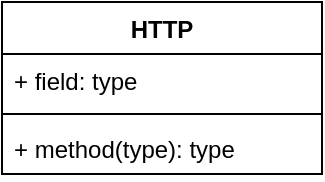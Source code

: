 <mxfile version="21.6.2" type="github">
  <diagram name="페이지-1" id="1ByJ_LNbb1Xafgu7LdPf">
    <mxGraphModel dx="856" dy="1304" grid="1" gridSize="10" guides="1" tooltips="1" connect="1" arrows="1" fold="1" page="1" pageScale="1" pageWidth="827" pageHeight="1169" math="0" shadow="0">
      <root>
        <mxCell id="0" />
        <mxCell id="1" parent="0" />
        <mxCell id="suLfEgz4CX1JzuhPwLuh-1" value="HTTP" style="swimlane;fontStyle=1;align=center;verticalAlign=top;childLayout=stackLayout;horizontal=1;startSize=26;horizontalStack=0;resizeParent=1;resizeParentMax=0;resizeLast=0;collapsible=1;marginBottom=0;whiteSpace=wrap;html=1;" vertex="1" parent="1">
          <mxGeometry x="150" y="220" width="160" height="86" as="geometry" />
        </mxCell>
        <mxCell id="suLfEgz4CX1JzuhPwLuh-2" value="+ field: type" style="text;strokeColor=none;fillColor=none;align=left;verticalAlign=top;spacingLeft=4;spacingRight=4;overflow=hidden;rotatable=0;points=[[0,0.5],[1,0.5]];portConstraint=eastwest;whiteSpace=wrap;html=1;" vertex="1" parent="suLfEgz4CX1JzuhPwLuh-1">
          <mxGeometry y="26" width="160" height="26" as="geometry" />
        </mxCell>
        <mxCell id="suLfEgz4CX1JzuhPwLuh-3" value="" style="line;strokeWidth=1;fillColor=none;align=left;verticalAlign=middle;spacingTop=-1;spacingLeft=3;spacingRight=3;rotatable=0;labelPosition=right;points=[];portConstraint=eastwest;strokeColor=inherit;" vertex="1" parent="suLfEgz4CX1JzuhPwLuh-1">
          <mxGeometry y="52" width="160" height="8" as="geometry" />
        </mxCell>
        <mxCell id="suLfEgz4CX1JzuhPwLuh-4" value="+ method(type): type" style="text;strokeColor=none;fillColor=none;align=left;verticalAlign=top;spacingLeft=4;spacingRight=4;overflow=hidden;rotatable=0;points=[[0,0.5],[1,0.5]];portConstraint=eastwest;whiteSpace=wrap;html=1;" vertex="1" parent="suLfEgz4CX1JzuhPwLuh-1">
          <mxGeometry y="60" width="160" height="26" as="geometry" />
        </mxCell>
      </root>
    </mxGraphModel>
  </diagram>
</mxfile>
